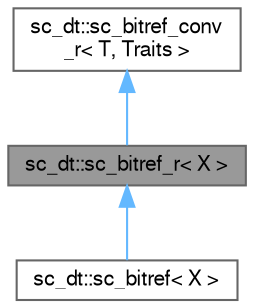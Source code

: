 digraph "sc_dt::sc_bitref_r&lt; X &gt;"
{
 // LATEX_PDF_SIZE
  bgcolor="transparent";
  edge [fontname=FreeSans,fontsize=10,labelfontname=FreeSans,labelfontsize=10];
  node [fontname=FreeSans,fontsize=10,shape=box,height=0.2,width=0.4];
  Node1 [id="Node000001",label="sc_dt::sc_bitref_r\< X \>",height=0.2,width=0.4,color="gray40", fillcolor="grey60", style="filled", fontcolor="black",tooltip=" "];
  Node2 -> Node1 [id="edge1_Node000001_Node000002",dir="back",color="steelblue1",style="solid",tooltip=" "];
  Node2 [id="Node000002",label="sc_dt::sc_bitref_conv\l_r\< T, Traits \>",height=0.2,width=0.4,color="gray40", fillcolor="white", style="filled",URL="$a01565.html",tooltip=" "];
  Node1 -> Node3 [id="edge2_Node000001_Node000003",dir="back",color="steelblue1",style="solid",tooltip=" "];
  Node3 [id="Node000003",label="sc_dt::sc_bitref\< X \>",height=0.2,width=0.4,color="gray40", fillcolor="white", style="filled",URL="$a01573.html",tooltip=" "];
}
